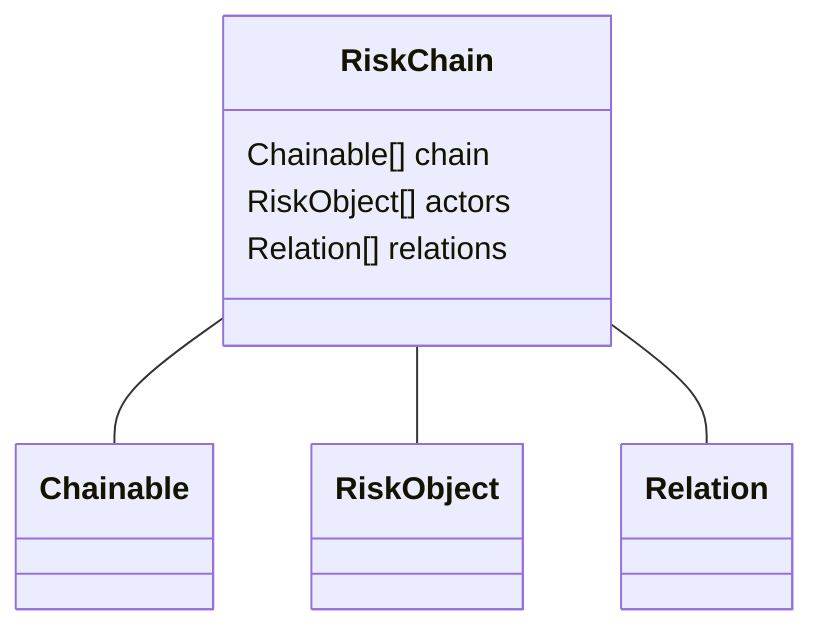 classDiagram
  RiskChain -- Chainable
  RiskChain -- RiskObject
  RiskChain -- Relation


class RiskChain {

  Chainable[] chain
  RiskObject[] actors
  Relation[] relations

 }